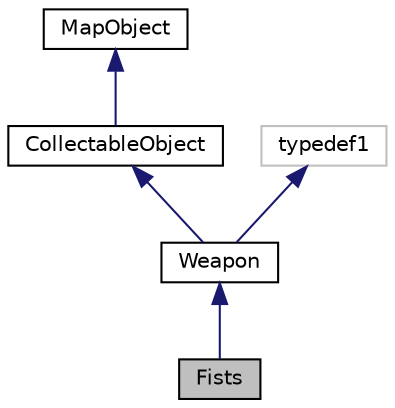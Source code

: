 digraph "Fists"
{
  edge [fontname="Helvetica",fontsize="10",labelfontname="Helvetica",labelfontsize="10"];
  node [fontname="Helvetica",fontsize="10",shape=record];
  Node0 [label="Fists",height=0.2,width=0.4,color="black", fillcolor="grey75", style="filled", fontcolor="black"];
  Node1 -> Node0 [dir="back",color="midnightblue",fontsize="10",style="solid",fontname="Helvetica"];
  Node1 [label="Weapon",height=0.2,width=0.4,color="black", fillcolor="white", style="filled",URL="$class_weapon.html"];
  Node2 -> Node1 [dir="back",color="midnightblue",fontsize="10",style="solid",fontname="Helvetica"];
  Node2 [label="CollectableObject",height=0.2,width=0.4,color="black", fillcolor="white", style="filled",URL="$class_collectable_object.html"];
  Node3 -> Node2 [dir="back",color="midnightblue",fontsize="10",style="solid",fontname="Helvetica"];
  Node3 [label="MapObject",height=0.2,width=0.4,color="black", fillcolor="white", style="filled",URL="$class_map_object.html"];
  Node4 -> Node1 [dir="back",color="midnightblue",fontsize="10",style="solid",fontname="Helvetica"];
  Node4 [label="typedef1",height=0.2,width=0.4,color="grey75", fillcolor="white", style="filled"];
}
